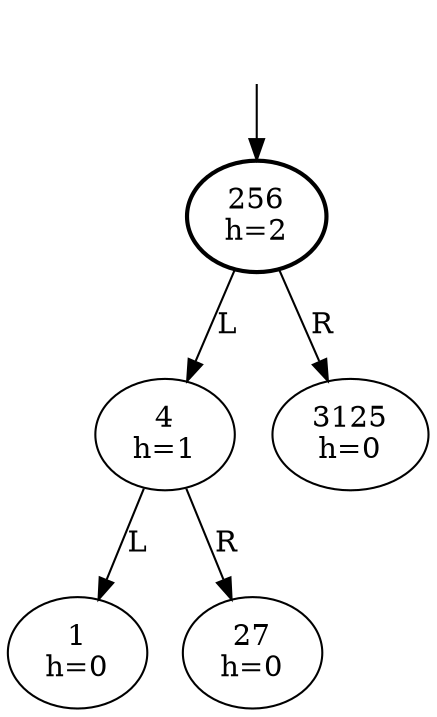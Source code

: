 digraph {
  DUMMY [style=invis];
  DUMMY -> 256;
  256 [penwidth=2];

  256 [label="256\nh=2"];

  256 -> 4 [label="L"];
  4 [label="4\nh=1"];

  4 -> 1 [label="L"];
  1 [label="1\nh=0"];



  4 -> 27 [label="R"];
  27 [label="27\nh=0"];



  256 -> 3125 [label="R"];
  3125 [label="3125\nh=0"];



}
